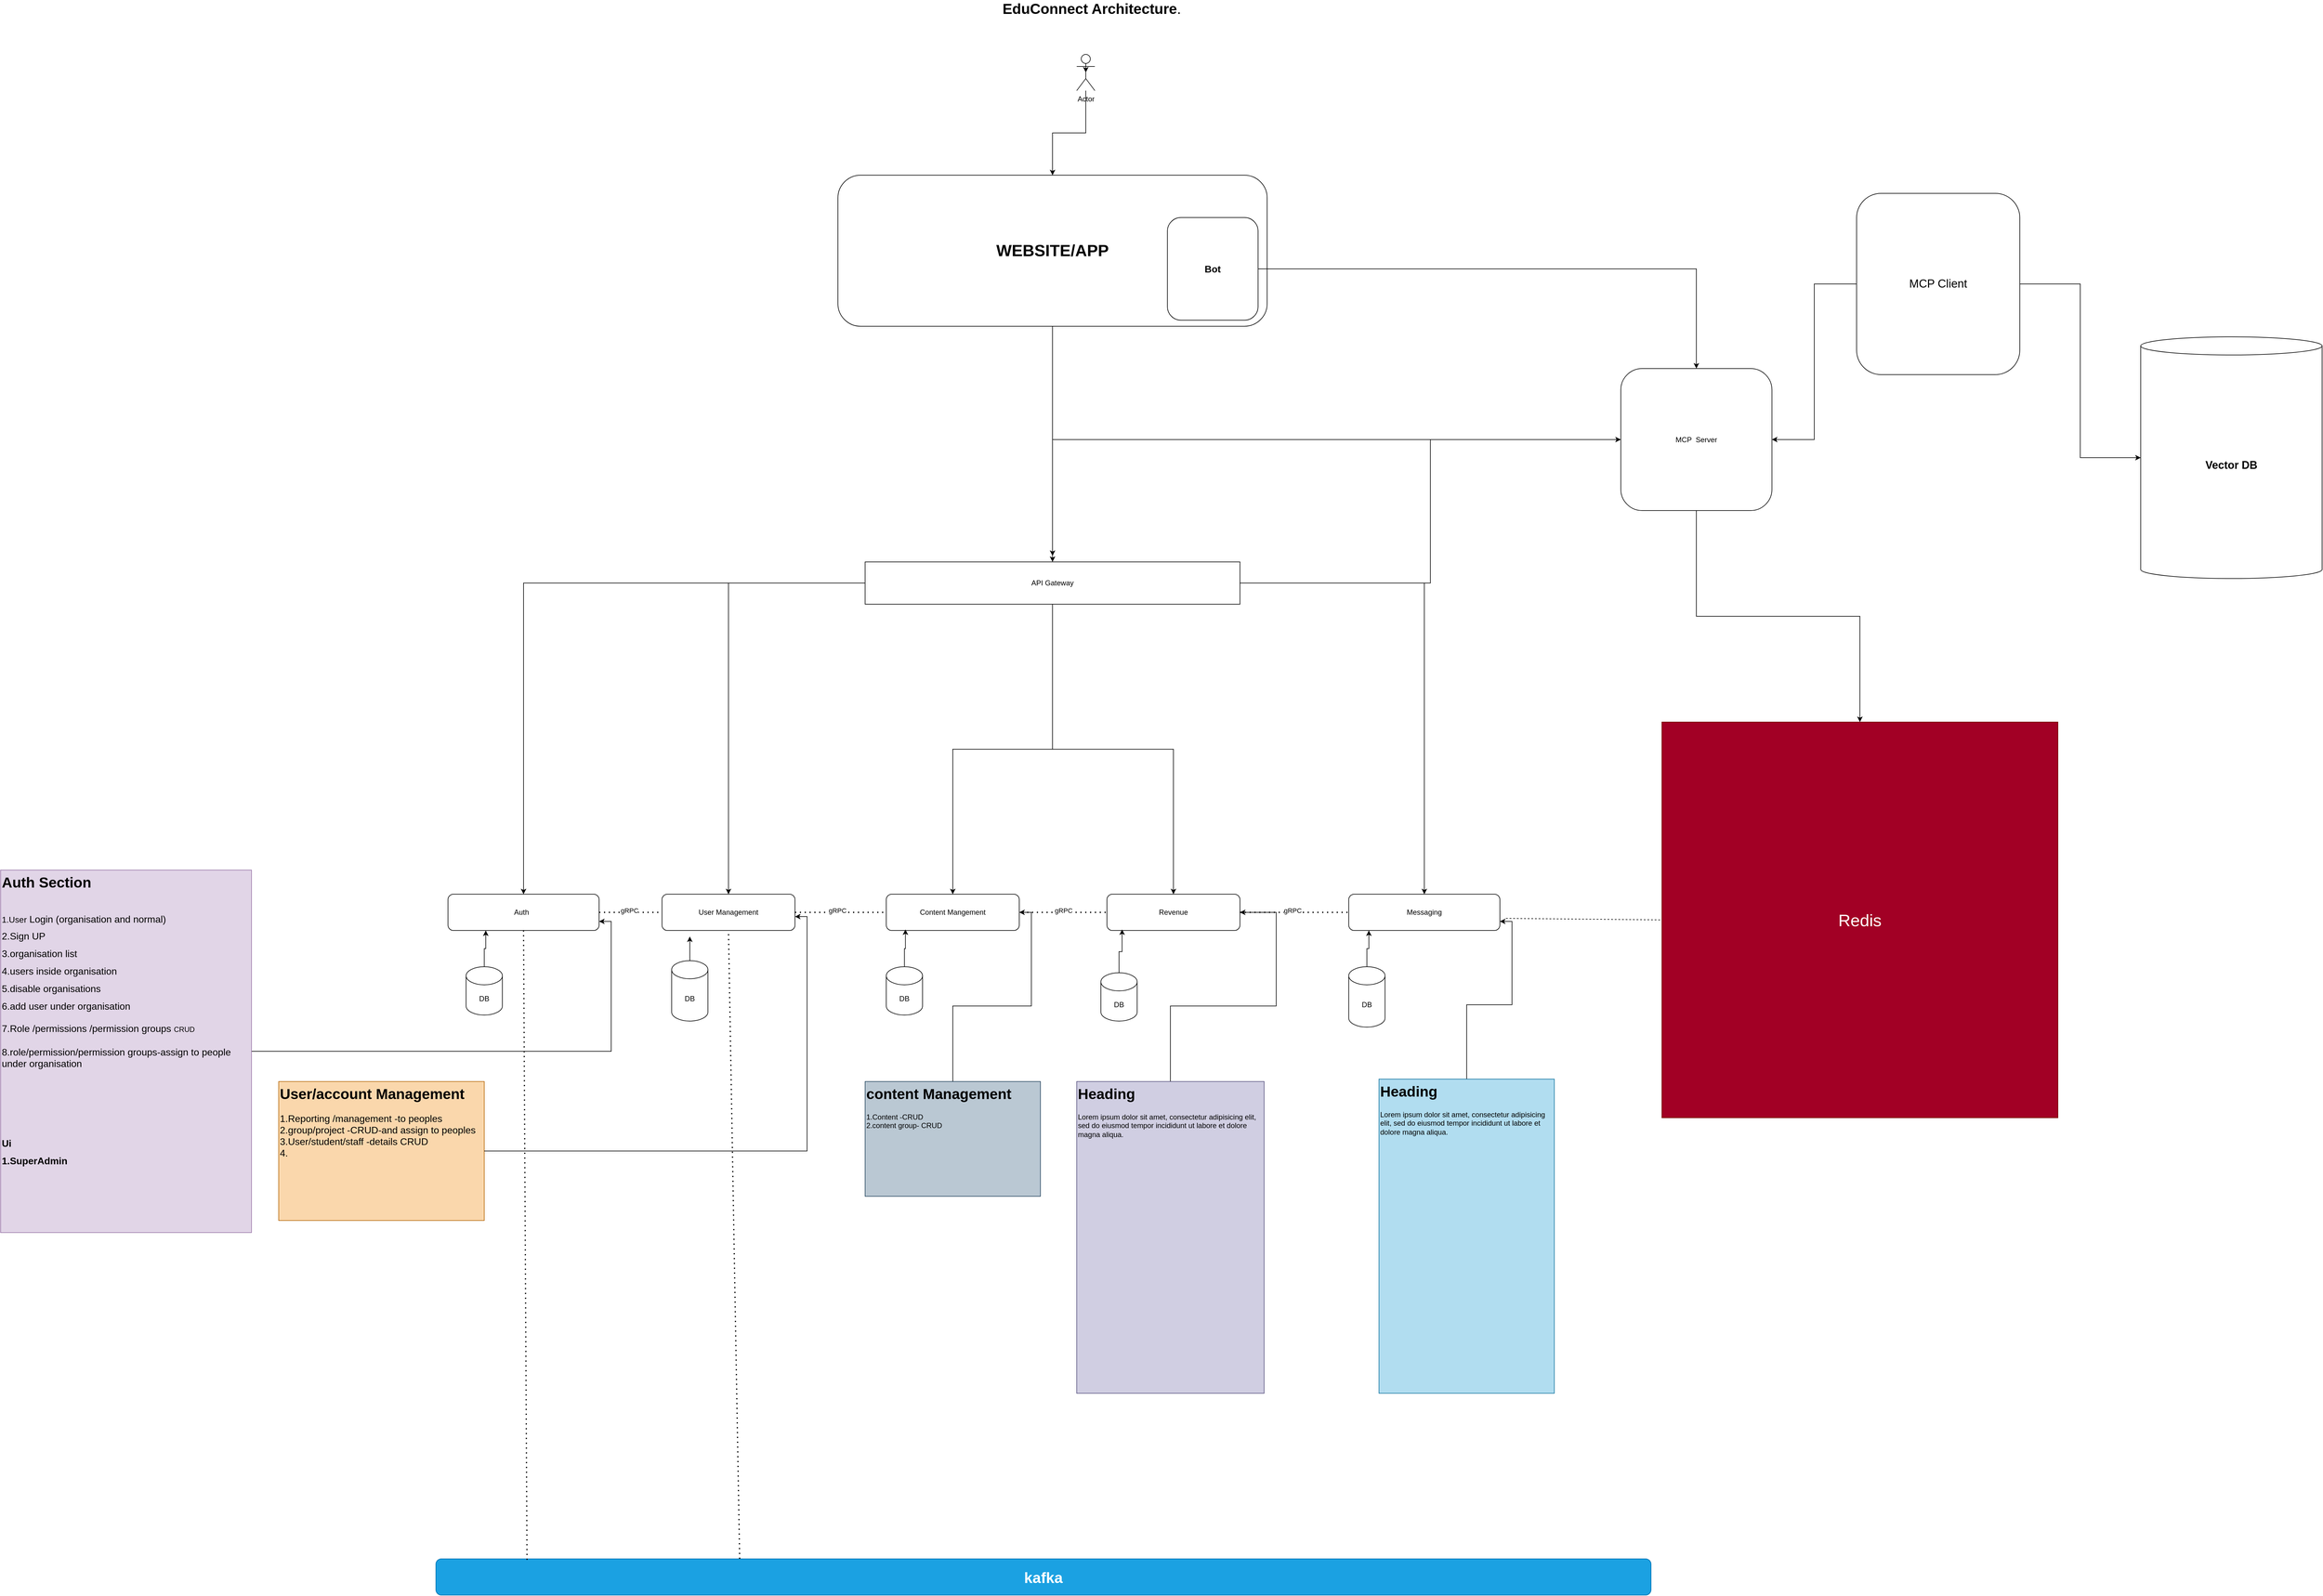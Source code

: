 <mxfile version="27.1.1">
  <diagram id="microservices-diagram" name="Page-1">
    <mxGraphModel dx="6730" dy="4495" grid="1" gridSize="10" guides="1" tooltips="1" connect="1" arrows="1" fold="1" page="1" pageScale="1" pageWidth="827" pageHeight="1169" math="0" shadow="0">
      <root>
        <mxCell id="0" />
        <mxCell id="1" parent="0" />
        <mxCell id="og_Yvqlkve6NEiKzIRGB-4" style="edgeStyle=orthogonalEdgeStyle;rounded=0;orthogonalLoop=1;jettySize=auto;html=1;entryX=0.5;entryY=0;entryDx=0;entryDy=0;" parent="1" source="WzohksP3gwPeG03W4mki-1" target="og_Yvqlkve6NEiKzIRGB-3" edge="1">
          <mxGeometry relative="1" as="geometry" />
        </mxCell>
        <mxCell id="og_Yvqlkve6NEiKzIRGB-8" style="edgeStyle=orthogonalEdgeStyle;rounded=0;orthogonalLoop=1;jettySize=auto;html=1;" parent="1" source="WzohksP3gwPeG03W4mki-1" target="WzohksP3gwPeG03W4mki-4" edge="1">
          <mxGeometry relative="1" as="geometry" />
        </mxCell>
        <mxCell id="og_Yvqlkve6NEiKzIRGB-11" style="edgeStyle=orthogonalEdgeStyle;rounded=0;orthogonalLoop=1;jettySize=auto;html=1;" parent="1" source="WzohksP3gwPeG03W4mki-1" target="og_Yvqlkve6NEiKzIRGB-10" edge="1">
          <mxGeometry relative="1" as="geometry" />
        </mxCell>
        <mxCell id="og_Yvqlkve6NEiKzIRGB-15" style="edgeStyle=orthogonalEdgeStyle;rounded=0;orthogonalLoop=1;jettySize=auto;html=1;" parent="1" source="WzohksP3gwPeG03W4mki-1" target="og_Yvqlkve6NEiKzIRGB-14" edge="1">
          <mxGeometry relative="1" as="geometry" />
        </mxCell>
        <mxCell id="og_Yvqlkve6NEiKzIRGB-20" style="edgeStyle=orthogonalEdgeStyle;rounded=0;orthogonalLoop=1;jettySize=auto;html=1;" parent="1" source="WzohksP3gwPeG03W4mki-1" target="og_Yvqlkve6NEiKzIRGB-19" edge="1">
          <mxGeometry relative="1" as="geometry" />
        </mxCell>
        <mxCell id="U39Gd1KByfIuMCtnqI5o-38" style="edgeStyle=orthogonalEdgeStyle;rounded=0;orthogonalLoop=1;jettySize=auto;html=1;entryX=0;entryY=0.5;entryDx=0;entryDy=0;" edge="1" parent="1" source="WzohksP3gwPeG03W4mki-1" target="U39Gd1KByfIuMCtnqI5o-20">
          <mxGeometry relative="1" as="geometry" />
        </mxCell>
        <mxCell id="WzohksP3gwPeG03W4mki-1" value="API Gateway" style="rounded=0;whiteSpace=wrap;html=1;" parent="1" vertex="1">
          <mxGeometry x="750" y="320" width="620" height="70" as="geometry" />
        </mxCell>
        <mxCell id="WzohksP3gwPeG03W4mki-2" value="&lt;font style=&quot;font-size: 24px;&quot;&gt;&lt;strong style=&quot;&quot; data-end=&quot;52&quot; data-start=&quot;25&quot;&gt;EduConnect Architecture&lt;/strong&gt;.&lt;/font&gt;" style="text;html=1;align=center;verticalAlign=middle;whiteSpace=wrap;rounded=0;" parent="1" vertex="1">
          <mxGeometry x="970" y="-610" width="310" height="30" as="geometry" />
        </mxCell>
        <mxCell id="WzohksP3gwPeG03W4mki-4" value="Auth&amp;nbsp;&amp;nbsp;" style="rounded=1;whiteSpace=wrap;html=1;" parent="1" vertex="1">
          <mxGeometry x="60" y="870" width="250" height="60" as="geometry" />
        </mxCell>
        <mxCell id="WzohksP3gwPeG03W4mki-9" style="edgeStyle=orthogonalEdgeStyle;rounded=0;orthogonalLoop=1;jettySize=auto;html=1;entryX=1;entryY=0.75;entryDx=0;entryDy=0;" parent="1" source="WzohksP3gwPeG03W4mki-6" target="WzohksP3gwPeG03W4mki-4" edge="1">
          <mxGeometry relative="1" as="geometry" />
        </mxCell>
        <mxCell id="WzohksP3gwPeG03W4mki-6" value="&lt;h1 style=&quot;margin-top: 0px;&quot;&gt;&lt;span style=&quot;background-color: transparent; color: light-dark(rgb(0, 0, 0), rgb(255, 255, 255));&quot;&gt;Auth Section&lt;br&gt;&lt;/span&gt;&lt;br&gt;&lt;font style=&quot;font-size: 14px; font-weight: normal;&quot;&gt;1.User&lt;/font&gt;&lt;font style=&quot;&quot; size=&quot;3&quot;&gt;&lt;span style=&quot;font-weight: normal;&quot;&gt;&lt;font style=&quot;&quot;&gt;&amp;nbsp;Login (organisation and normal)&lt;/font&gt;&lt;br&gt;2.Sign UP&amp;nbsp;&lt;br&gt;3.&lt;/span&gt;&lt;/font&gt;&lt;span style=&quot;font-size: medium; font-weight: 400;&quot;&gt;organisation&lt;/span&gt;&lt;font style=&quot;&quot; size=&quot;3&quot;&gt;&lt;span style=&quot;font-weight: normal;&quot;&gt;&amp;nbsp;list&lt;br&gt;4.users inside&amp;nbsp;&lt;/span&gt;&lt;/font&gt;&lt;span style=&quot;font-size: medium; font-weight: 400;&quot;&gt;organisation&lt;/span&gt;&lt;font style=&quot;&quot; size=&quot;3&quot;&gt;&lt;span style=&quot;font-weight: normal;&quot;&gt;&amp;nbsp;&lt;br&gt;5.disable organisations&lt;br&gt;6.add user under&amp;nbsp;&lt;/span&gt;&lt;/font&gt;&lt;span style=&quot;font-size: medium; background-color: transparent; color: light-dark(rgb(0, 0, 0), rgb(255, 255, 255)); font-weight: normal;&quot;&gt;organisation&lt;/span&gt;&lt;/h1&gt;&lt;div&gt;&lt;font style=&quot;&quot; size=&quot;3&quot;&gt;&lt;span style=&quot;font-weight: normal;&quot;&gt;7.Role /permissions /&lt;/span&gt;&lt;/font&gt;&lt;span style=&quot;font-size: medium; background-color: transparent; color: light-dark(rgb(0, 0, 0), rgb(255, 255, 255));&quot;&gt;permission groups&amp;nbsp;&lt;/span&gt;&lt;span style=&quot;background-color: transparent; color: light-dark(rgb(0, 0, 0), rgb(255, 255, 255));&quot;&gt;CRUD&amp;nbsp;&lt;/span&gt;&lt;/div&gt;&lt;div&gt;&lt;font style=&quot;&quot; size=&quot;3&quot;&gt;&lt;span style=&quot;font-weight: normal;&quot;&gt;&lt;br&gt;8.role/permission/permission groups-assign to people under organisation&lt;br&gt;&lt;br&gt;&lt;br&gt;&lt;/span&gt;&lt;/font&gt;&lt;/div&gt;&lt;div&gt;&lt;font style=&quot;&quot; size=&quot;3&quot;&gt;&lt;span style=&quot;font-weight: normal;&quot;&gt;&lt;br&gt;&lt;/span&gt;&lt;/font&gt;&lt;/div&gt;&lt;div&gt;&lt;font style=&quot;&quot; size=&quot;3&quot;&gt;&lt;span style=&quot;font-weight: normal;&quot;&gt;&lt;br&gt;&lt;/span&gt;&lt;/font&gt;&lt;/div&gt;&lt;h1 style=&quot;margin-top: 0px;&quot;&gt;&lt;font style=&quot;&quot; size=&quot;3&quot;&gt;&lt;br&gt;Ui&lt;br&gt;1.SuperAdmin&lt;br&gt;&lt;br&gt;&lt;/font&gt;&lt;/h1&gt;" style="text;html=1;whiteSpace=wrap;overflow=hidden;rounded=0;fillColor=#e1d5e7;strokeColor=#9673a6;" parent="1" vertex="1">
          <mxGeometry x="-680" y="830" width="415" height="600" as="geometry" />
        </mxCell>
        <mxCell id="og_Yvqlkve6NEiKzIRGB-3" value="User Management" style="rounded=1;whiteSpace=wrap;html=1;" parent="1" vertex="1">
          <mxGeometry x="414" y="870" width="220" height="60" as="geometry" />
        </mxCell>
        <mxCell id="og_Yvqlkve6NEiKzIRGB-5" value="&lt;h1 style=&quot;margin-top: 0px;&quot;&gt;User/account Management&lt;/h1&gt;&lt;div&gt;&lt;font size=&quot;3&quot;&gt;1.Reporting /management -to peoples&lt;br&gt;&lt;/font&gt;&lt;span style=&quot;font-size: medium;&quot;&gt;2.group/project -CRUD-and assign to peoples&lt;/span&gt;&lt;br style=&quot;font-size: medium;&quot;&gt;&lt;/div&gt;&lt;div&gt;&lt;font size=&quot;3&quot;&gt;3.User/student/staff -details CRUD &lt;br&gt;4.&amp;nbsp;&lt;br&gt;&lt;br&gt;&lt;/font&gt;&lt;/div&gt;" style="text;html=1;whiteSpace=wrap;overflow=hidden;rounded=0;fillColor=#fad7ac;strokeColor=#b46504;" parent="1" vertex="1">
          <mxGeometry x="-220" y="1180" width="340" height="230" as="geometry" />
        </mxCell>
        <mxCell id="og_Yvqlkve6NEiKzIRGB-9" style="edgeStyle=orthogonalEdgeStyle;rounded=0;orthogonalLoop=1;jettySize=auto;html=1;entryX=1;entryY=0.617;entryDx=0;entryDy=0;entryPerimeter=0;" parent="1" source="og_Yvqlkve6NEiKzIRGB-5" target="og_Yvqlkve6NEiKzIRGB-3" edge="1">
          <mxGeometry relative="1" as="geometry" />
        </mxCell>
        <mxCell id="og_Yvqlkve6NEiKzIRGB-10" value="Content Mangement" style="rounded=1;whiteSpace=wrap;html=1;" parent="1" vertex="1">
          <mxGeometry x="785" y="870" width="220" height="60" as="geometry" />
        </mxCell>
        <mxCell id="og_Yvqlkve6NEiKzIRGB-13" style="edgeStyle=orthogonalEdgeStyle;rounded=0;orthogonalLoop=1;jettySize=auto;html=1;entryX=1;entryY=0.5;entryDx=0;entryDy=0;" parent="1" source="og_Yvqlkve6NEiKzIRGB-12" target="og_Yvqlkve6NEiKzIRGB-10" edge="1">
          <mxGeometry relative="1" as="geometry" />
        </mxCell>
        <mxCell id="og_Yvqlkve6NEiKzIRGB-12" value="&lt;h1 style=&quot;margin-top: 0px;&quot;&gt;content Management&lt;/h1&gt;&lt;p&gt;1.Content -CRUD&lt;br&gt;2.content group- CRUD&lt;/p&gt;" style="text;html=1;whiteSpace=wrap;overflow=hidden;rounded=0;fillColor=#bac8d3;strokeColor=#23445d;" parent="1" vertex="1">
          <mxGeometry x="750" y="1180" width="290" height="190" as="geometry" />
        </mxCell>
        <mxCell id="og_Yvqlkve6NEiKzIRGB-14" value="Revenue" style="rounded=1;whiteSpace=wrap;html=1;" parent="1" vertex="1">
          <mxGeometry x="1150" y="870" width="220" height="60" as="geometry" />
        </mxCell>
        <mxCell id="og_Yvqlkve6NEiKzIRGB-18" style="edgeStyle=orthogonalEdgeStyle;rounded=0;orthogonalLoop=1;jettySize=auto;html=1;entryX=1;entryY=0.5;entryDx=0;entryDy=0;" parent="1" source="og_Yvqlkve6NEiKzIRGB-16" target="og_Yvqlkve6NEiKzIRGB-14" edge="1">
          <mxGeometry relative="1" as="geometry" />
        </mxCell>
        <mxCell id="og_Yvqlkve6NEiKzIRGB-16" value="&lt;h1 style=&quot;margin-top: 0px;&quot;&gt;Heading&lt;/h1&gt;&lt;p&gt;Lorem ipsum dolor sit amet, consectetur adipisicing elit, sed do eiusmod tempor incididunt ut labore et dolore magna aliqua.&lt;/p&gt;" style="text;html=1;whiteSpace=wrap;overflow=hidden;rounded=0;fillColor=#d0cee2;strokeColor=#56517e;" parent="1" vertex="1">
          <mxGeometry x="1100" y="1180" width="310" height="516" as="geometry" />
        </mxCell>
        <mxCell id="og_Yvqlkve6NEiKzIRGB-19" value="Messaging" style="rounded=1;whiteSpace=wrap;html=1;" parent="1" vertex="1">
          <mxGeometry x="1550" y="870" width="250" height="60" as="geometry" />
        </mxCell>
        <mxCell id="og_Yvqlkve6NEiKzIRGB-23" style="edgeStyle=orthogonalEdgeStyle;rounded=0;orthogonalLoop=1;jettySize=auto;html=1;entryX=1;entryY=0.75;entryDx=0;entryDy=0;" parent="1" source="og_Yvqlkve6NEiKzIRGB-22" target="og_Yvqlkve6NEiKzIRGB-19" edge="1">
          <mxGeometry relative="1" as="geometry" />
        </mxCell>
        <mxCell id="og_Yvqlkve6NEiKzIRGB-22" value="&lt;h1 style=&quot;margin-top: 0px;&quot;&gt;Heading&lt;/h1&gt;&lt;p&gt;Lorem ipsum dolor sit amet, consectetur adipisicing elit, sed do eiusmod tempor incididunt ut labore et dolore magna aliqua.&lt;/p&gt;" style="text;html=1;whiteSpace=wrap;overflow=hidden;rounded=0;fillColor=#b1ddf0;strokeColor=#10739e;" parent="1" vertex="1">
          <mxGeometry x="1600" y="1176" width="290" height="520" as="geometry" />
        </mxCell>
        <mxCell id="og_Yvqlkve6NEiKzIRGB-24" value="&lt;font style=&quot;font-size: 25px;&quot;&gt;&lt;b&gt;kafka&lt;/b&gt;&lt;/font&gt;" style="rounded=1;whiteSpace=wrap;html=1;fillColor=#1ba1e2;strokeColor=#006EAF;fontColor=#ffffff;" parent="1" vertex="1">
          <mxGeometry x="40" y="1970" width="2010" height="60" as="geometry" />
        </mxCell>
        <mxCell id="og_Yvqlkve6NEiKzIRGB-26" value="&lt;font style=&quot;font-size: 28px;&quot;&gt;Redis&lt;/font&gt;" style="whiteSpace=wrap;html=1;aspect=fixed;fillColor=#a20025;fontColor=#ffffff;strokeColor=#6F0000;" parent="1" vertex="1">
          <mxGeometry x="2068" y="585" width="655" height="655" as="geometry" />
        </mxCell>
        <mxCell id="og_Yvqlkve6NEiKzIRGB-27" value="" style="endArrow=none;dashed=1;html=1;dashPattern=1 3;strokeWidth=2;rounded=0;entryX=0.5;entryY=1;entryDx=0;entryDy=0;exitX=0.075;exitY=0.028;exitDx=0;exitDy=0;exitPerimeter=0;" parent="1" source="og_Yvqlkve6NEiKzIRGB-24" target="WzohksP3gwPeG03W4mki-4" edge="1">
          <mxGeometry width="50" height="50" relative="1" as="geometry">
            <mxPoint x="190" y="2030" as="sourcePoint" />
            <mxPoint x="1060" y="1250" as="targetPoint" />
          </mxGeometry>
        </mxCell>
        <mxCell id="og_Yvqlkve6NEiKzIRGB-28" value="" style="endArrow=none;dashed=1;html=1;dashPattern=1 3;strokeWidth=2;rounded=0;entryX=0.5;entryY=1;entryDx=0;entryDy=0;exitX=0.25;exitY=0;exitDx=0;exitDy=0;" parent="1" source="og_Yvqlkve6NEiKzIRGB-24" target="og_Yvqlkve6NEiKzIRGB-3" edge="1">
          <mxGeometry width="50" height="50" relative="1" as="geometry">
            <mxPoint x="1010" y="1300" as="sourcePoint" />
            <mxPoint x="1060" y="1250" as="targetPoint" />
          </mxGeometry>
        </mxCell>
        <mxCell id="og_Yvqlkve6NEiKzIRGB-29" value="" style="endArrow=none;dashed=1;html=1;rounded=0;entryX=0;entryY=0.5;entryDx=0;entryDy=0;" parent="1" target="og_Yvqlkve6NEiKzIRGB-26" edge="1">
          <mxGeometry width="50" height="50" relative="1" as="geometry">
            <mxPoint x="1810" y="910" as="sourcePoint" />
            <mxPoint x="750" y="1090" as="targetPoint" />
          </mxGeometry>
        </mxCell>
        <mxCell id="og_Yvqlkve6NEiKzIRGB-30" style="edgeStyle=orthogonalEdgeStyle;rounded=0;orthogonalLoop=1;jettySize=auto;html=1;exitX=0.5;exitY=1;exitDx=0;exitDy=0;" parent="1" source="og_Yvqlkve6NEiKzIRGB-5" target="og_Yvqlkve6NEiKzIRGB-5" edge="1">
          <mxGeometry relative="1" as="geometry" />
        </mxCell>
        <mxCell id="U39Gd1KByfIuMCtnqI5o-24" value="" style="edgeStyle=orthogonalEdgeStyle;rounded=0;orthogonalLoop=1;jettySize=auto;html=1;" edge="1" parent="1" source="U39Gd1KByfIuMCtnqI5o-1" target="U39Gd1KByfIuMCtnqI5o-26">
          <mxGeometry relative="1" as="geometry">
            <mxPoint x="1211" y="-490" as="targetPoint" />
          </mxGeometry>
        </mxCell>
        <mxCell id="U39Gd1KByfIuMCtnqI5o-1" value="Actor" style="shape=umlActor;verticalLabelPosition=bottom;verticalAlign=top;html=1;outlineConnect=0;" vertex="1" parent="1">
          <mxGeometry x="1100" y="-520" width="30" height="60" as="geometry" />
        </mxCell>
        <mxCell id="U39Gd1KByfIuMCtnqI5o-3" style="edgeStyle=orthogonalEdgeStyle;rounded=0;orthogonalLoop=1;jettySize=auto;html=1;entryX=0.25;entryY=1;entryDx=0;entryDy=0;" edge="1" parent="1" source="U39Gd1KByfIuMCtnqI5o-2" target="WzohksP3gwPeG03W4mki-4">
          <mxGeometry relative="1" as="geometry" />
        </mxCell>
        <mxCell id="U39Gd1KByfIuMCtnqI5o-2" value="DB" style="shape=cylinder3;whiteSpace=wrap;html=1;boundedLbl=1;backgroundOutline=1;size=15;" vertex="1" parent="1">
          <mxGeometry x="90" y="990" width="60" height="80" as="geometry" />
        </mxCell>
        <mxCell id="U39Gd1KByfIuMCtnqI5o-5" style="edgeStyle=orthogonalEdgeStyle;rounded=0;orthogonalLoop=1;jettySize=auto;html=1;" edge="1" parent="1" source="U39Gd1KByfIuMCtnqI5o-4">
          <mxGeometry relative="1" as="geometry">
            <mxPoint x="460" y="940" as="targetPoint" />
          </mxGeometry>
        </mxCell>
        <mxCell id="U39Gd1KByfIuMCtnqI5o-4" value="DB" style="shape=cylinder3;whiteSpace=wrap;html=1;boundedLbl=1;backgroundOutline=1;size=15;" vertex="1" parent="1">
          <mxGeometry x="430" y="980" width="60" height="100" as="geometry" />
        </mxCell>
        <mxCell id="U39Gd1KByfIuMCtnqI5o-6" value="DB" style="shape=cylinder3;whiteSpace=wrap;html=1;boundedLbl=1;backgroundOutline=1;size=15;" vertex="1" parent="1">
          <mxGeometry x="785" y="990" width="60" height="80" as="geometry" />
        </mxCell>
        <mxCell id="U39Gd1KByfIuMCtnqI5o-7" style="edgeStyle=orthogonalEdgeStyle;rounded=0;orthogonalLoop=1;jettySize=auto;html=1;entryX=0.144;entryY=0.972;entryDx=0;entryDy=0;entryPerimeter=0;" edge="1" parent="1" source="U39Gd1KByfIuMCtnqI5o-6" target="og_Yvqlkve6NEiKzIRGB-10">
          <mxGeometry relative="1" as="geometry" />
        </mxCell>
        <mxCell id="U39Gd1KByfIuMCtnqI5o-8" value="DB" style="shape=cylinder3;whiteSpace=wrap;html=1;boundedLbl=1;backgroundOutline=1;size=15;" vertex="1" parent="1">
          <mxGeometry x="1140" y="1000" width="60" height="80" as="geometry" />
        </mxCell>
        <mxCell id="U39Gd1KByfIuMCtnqI5o-9" style="edgeStyle=orthogonalEdgeStyle;rounded=0;orthogonalLoop=1;jettySize=auto;html=1;entryX=0.114;entryY=0.972;entryDx=0;entryDy=0;entryPerimeter=0;" edge="1" parent="1" source="U39Gd1KByfIuMCtnqI5o-8" target="og_Yvqlkve6NEiKzIRGB-14">
          <mxGeometry relative="1" as="geometry" />
        </mxCell>
        <mxCell id="U39Gd1KByfIuMCtnqI5o-10" value="DB" style="shape=cylinder3;whiteSpace=wrap;html=1;boundedLbl=1;backgroundOutline=1;size=15;" vertex="1" parent="1">
          <mxGeometry x="1550" y="990" width="60" height="100" as="geometry" />
        </mxCell>
        <mxCell id="U39Gd1KByfIuMCtnqI5o-11" style="edgeStyle=orthogonalEdgeStyle;rounded=0;orthogonalLoop=1;jettySize=auto;html=1;entryX=0.133;entryY=1;entryDx=0;entryDy=0;entryPerimeter=0;" edge="1" parent="1" source="U39Gd1KByfIuMCtnqI5o-10" target="og_Yvqlkve6NEiKzIRGB-19">
          <mxGeometry relative="1" as="geometry" />
        </mxCell>
        <mxCell id="U39Gd1KByfIuMCtnqI5o-12" value="" style="endArrow=none;dashed=1;html=1;dashPattern=1 3;strokeWidth=2;rounded=0;exitX=1;exitY=0.5;exitDx=0;exitDy=0;entryX=0;entryY=0.5;entryDx=0;entryDy=0;" edge="1" parent="1" source="WzohksP3gwPeG03W4mki-4" target="og_Yvqlkve6NEiKzIRGB-3">
          <mxGeometry width="50" height="50" relative="1" as="geometry">
            <mxPoint x="770" y="1410" as="sourcePoint" />
            <mxPoint x="820" y="1360" as="targetPoint" />
          </mxGeometry>
        </mxCell>
        <mxCell id="U39Gd1KByfIuMCtnqI5o-13" value="gRPC" style="edgeLabel;html=1;align=center;verticalAlign=middle;resizable=0;points=[];" vertex="1" connectable="0" parent="U39Gd1KByfIuMCtnqI5o-12">
          <mxGeometry x="-0.038" y="3" relative="1" as="geometry">
            <mxPoint as="offset" />
          </mxGeometry>
        </mxCell>
        <mxCell id="U39Gd1KByfIuMCtnqI5o-14" value="" style="endArrow=none;dashed=1;html=1;dashPattern=1 3;strokeWidth=2;rounded=0;exitX=1;exitY=0.5;exitDx=0;exitDy=0;" edge="1" parent="1" source="og_Yvqlkve6NEiKzIRGB-3">
          <mxGeometry width="50" height="50" relative="1" as="geometry">
            <mxPoint x="690" y="900" as="sourcePoint" />
            <mxPoint x="780" y="900" as="targetPoint" />
          </mxGeometry>
        </mxCell>
        <mxCell id="U39Gd1KByfIuMCtnqI5o-15" value="gRPC" style="edgeLabel;html=1;align=center;verticalAlign=middle;resizable=0;points=[];" vertex="1" connectable="0" parent="U39Gd1KByfIuMCtnqI5o-14">
          <mxGeometry x="-0.038" y="3" relative="1" as="geometry">
            <mxPoint as="offset" />
          </mxGeometry>
        </mxCell>
        <mxCell id="U39Gd1KByfIuMCtnqI5o-16" value="" style="endArrow=none;dashed=1;html=1;dashPattern=1 3;strokeWidth=2;rounded=0;entryX=0;entryY=0.5;entryDx=0;entryDy=0;" edge="1" parent="1" target="og_Yvqlkve6NEiKzIRGB-14">
          <mxGeometry width="50" height="50" relative="1" as="geometry">
            <mxPoint x="1010" y="900" as="sourcePoint" />
            <mxPoint x="1134" y="890" as="targetPoint" />
          </mxGeometry>
        </mxCell>
        <mxCell id="U39Gd1KByfIuMCtnqI5o-17" value="gRPC" style="edgeLabel;html=1;align=center;verticalAlign=middle;resizable=0;points=[];" vertex="1" connectable="0" parent="U39Gd1KByfIuMCtnqI5o-16">
          <mxGeometry x="-0.038" y="3" relative="1" as="geometry">
            <mxPoint as="offset" />
          </mxGeometry>
        </mxCell>
        <mxCell id="U39Gd1KByfIuMCtnqI5o-18" value="" style="endArrow=none;dashed=1;html=1;dashPattern=1 3;strokeWidth=2;rounded=0;entryX=0;entryY=0.5;entryDx=0;entryDy=0;" edge="1" parent="1" target="og_Yvqlkve6NEiKzIRGB-19">
          <mxGeometry width="50" height="50" relative="1" as="geometry">
            <mxPoint x="1370" y="900" as="sourcePoint" />
            <mxPoint x="1544" y="890" as="targetPoint" />
          </mxGeometry>
        </mxCell>
        <mxCell id="U39Gd1KByfIuMCtnqI5o-19" value="gRPC" style="edgeLabel;html=1;align=center;verticalAlign=middle;resizable=0;points=[];" vertex="1" connectable="0" parent="U39Gd1KByfIuMCtnqI5o-18">
          <mxGeometry x="-0.038" y="3" relative="1" as="geometry">
            <mxPoint as="offset" />
          </mxGeometry>
        </mxCell>
        <mxCell id="U39Gd1KByfIuMCtnqI5o-31" style="edgeStyle=orthogonalEdgeStyle;rounded=0;orthogonalLoop=1;jettySize=auto;html=1;" edge="1" parent="1" source="U39Gd1KByfIuMCtnqI5o-20" target="og_Yvqlkve6NEiKzIRGB-26">
          <mxGeometry relative="1" as="geometry" />
        </mxCell>
        <mxCell id="U39Gd1KByfIuMCtnqI5o-39" style="edgeStyle=orthogonalEdgeStyle;rounded=0;orthogonalLoop=1;jettySize=auto;html=1;entryX=0.5;entryY=0;entryDx=0;entryDy=0;" edge="1" parent="1" source="U39Gd1KByfIuMCtnqI5o-20" target="WzohksP3gwPeG03W4mki-1">
          <mxGeometry relative="1" as="geometry" />
        </mxCell>
        <mxCell id="U39Gd1KByfIuMCtnqI5o-20" value="MCP&amp;nbsp; Server" style="rounded=1;whiteSpace=wrap;html=1;" vertex="1" parent="1">
          <mxGeometry x="2000" width="250" height="235" as="geometry" />
        </mxCell>
        <mxCell id="U39Gd1KByfIuMCtnqI5o-22" style="edgeStyle=orthogonalEdgeStyle;rounded=0;orthogonalLoop=1;jettySize=auto;html=1;exitX=0;exitY=0.333;exitDx=0;exitDy=0;exitPerimeter=0;entryX=0.5;entryY=0.5;entryDx=0;entryDy=0;entryPerimeter=0;" edge="1" parent="1" source="U39Gd1KByfIuMCtnqI5o-1" target="U39Gd1KByfIuMCtnqI5o-1">
          <mxGeometry relative="1" as="geometry" />
        </mxCell>
        <mxCell id="U39Gd1KByfIuMCtnqI5o-27" style="edgeStyle=orthogonalEdgeStyle;rounded=0;orthogonalLoop=1;jettySize=auto;html=1;" edge="1" parent="1" source="U39Gd1KByfIuMCtnqI5o-26">
          <mxGeometry relative="1" as="geometry">
            <mxPoint x="1060" y="310" as="targetPoint" />
          </mxGeometry>
        </mxCell>
        <mxCell id="U39Gd1KByfIuMCtnqI5o-26" value="&lt;b&gt;&lt;font style=&quot;font-size: 27px;&quot;&gt;WEBSITE/APP&lt;/font&gt;&lt;/b&gt;" style="rounded=1;whiteSpace=wrap;html=1;" vertex="1" parent="1">
          <mxGeometry x="705" y="-320" width="710" height="250" as="geometry" />
        </mxCell>
        <mxCell id="U39Gd1KByfIuMCtnqI5o-40" style="edgeStyle=orthogonalEdgeStyle;rounded=0;orthogonalLoop=1;jettySize=auto;html=1;" edge="1" parent="1" source="U39Gd1KByfIuMCtnqI5o-28" target="U39Gd1KByfIuMCtnqI5o-20">
          <mxGeometry relative="1" as="geometry" />
        </mxCell>
        <mxCell id="U39Gd1KByfIuMCtnqI5o-28" value="&lt;font style=&quot;font-size: 16px;&quot;&gt;&lt;b&gt;Bot&lt;/b&gt;&lt;/font&gt;" style="rounded=1;whiteSpace=wrap;html=1;" vertex="1" parent="1">
          <mxGeometry x="1250" y="-250" width="150" height="170" as="geometry" />
        </mxCell>
        <mxCell id="U39Gd1KByfIuMCtnqI5o-32" value="&lt;font style=&quot;font-size: 18px;&quot;&gt;&lt;b&gt;Vector DB&lt;/b&gt;&lt;/font&gt;" style="shape=cylinder3;whiteSpace=wrap;html=1;boundedLbl=1;backgroundOutline=1;size=15;" vertex="1" parent="1">
          <mxGeometry x="2860" y="-52.5" width="300" height="400" as="geometry" />
        </mxCell>
        <mxCell id="U39Gd1KByfIuMCtnqI5o-35" style="edgeStyle=orthogonalEdgeStyle;rounded=0;orthogonalLoop=1;jettySize=auto;html=1;entryX=1;entryY=0.5;entryDx=0;entryDy=0;" edge="1" parent="1" source="U39Gd1KByfIuMCtnqI5o-34" target="U39Gd1KByfIuMCtnqI5o-20">
          <mxGeometry relative="1" as="geometry">
            <mxPoint x="2250" y="150" as="targetPoint" />
          </mxGeometry>
        </mxCell>
        <mxCell id="U39Gd1KByfIuMCtnqI5o-34" value="&lt;font style=&quot;font-size: 19px;&quot;&gt;MCP Client&lt;/font&gt;" style="rounded=1;whiteSpace=wrap;html=1;" vertex="1" parent="1">
          <mxGeometry x="2390" y="-290" width="270" height="300" as="geometry" />
        </mxCell>
        <mxCell id="U39Gd1KByfIuMCtnqI5o-36" style="edgeStyle=orthogonalEdgeStyle;rounded=0;orthogonalLoop=1;jettySize=auto;html=1;entryX=0;entryY=0.5;entryDx=0;entryDy=0;entryPerimeter=0;" edge="1" parent="1" source="U39Gd1KByfIuMCtnqI5o-34" target="U39Gd1KByfIuMCtnqI5o-32">
          <mxGeometry relative="1" as="geometry" />
        </mxCell>
      </root>
    </mxGraphModel>
  </diagram>
</mxfile>
